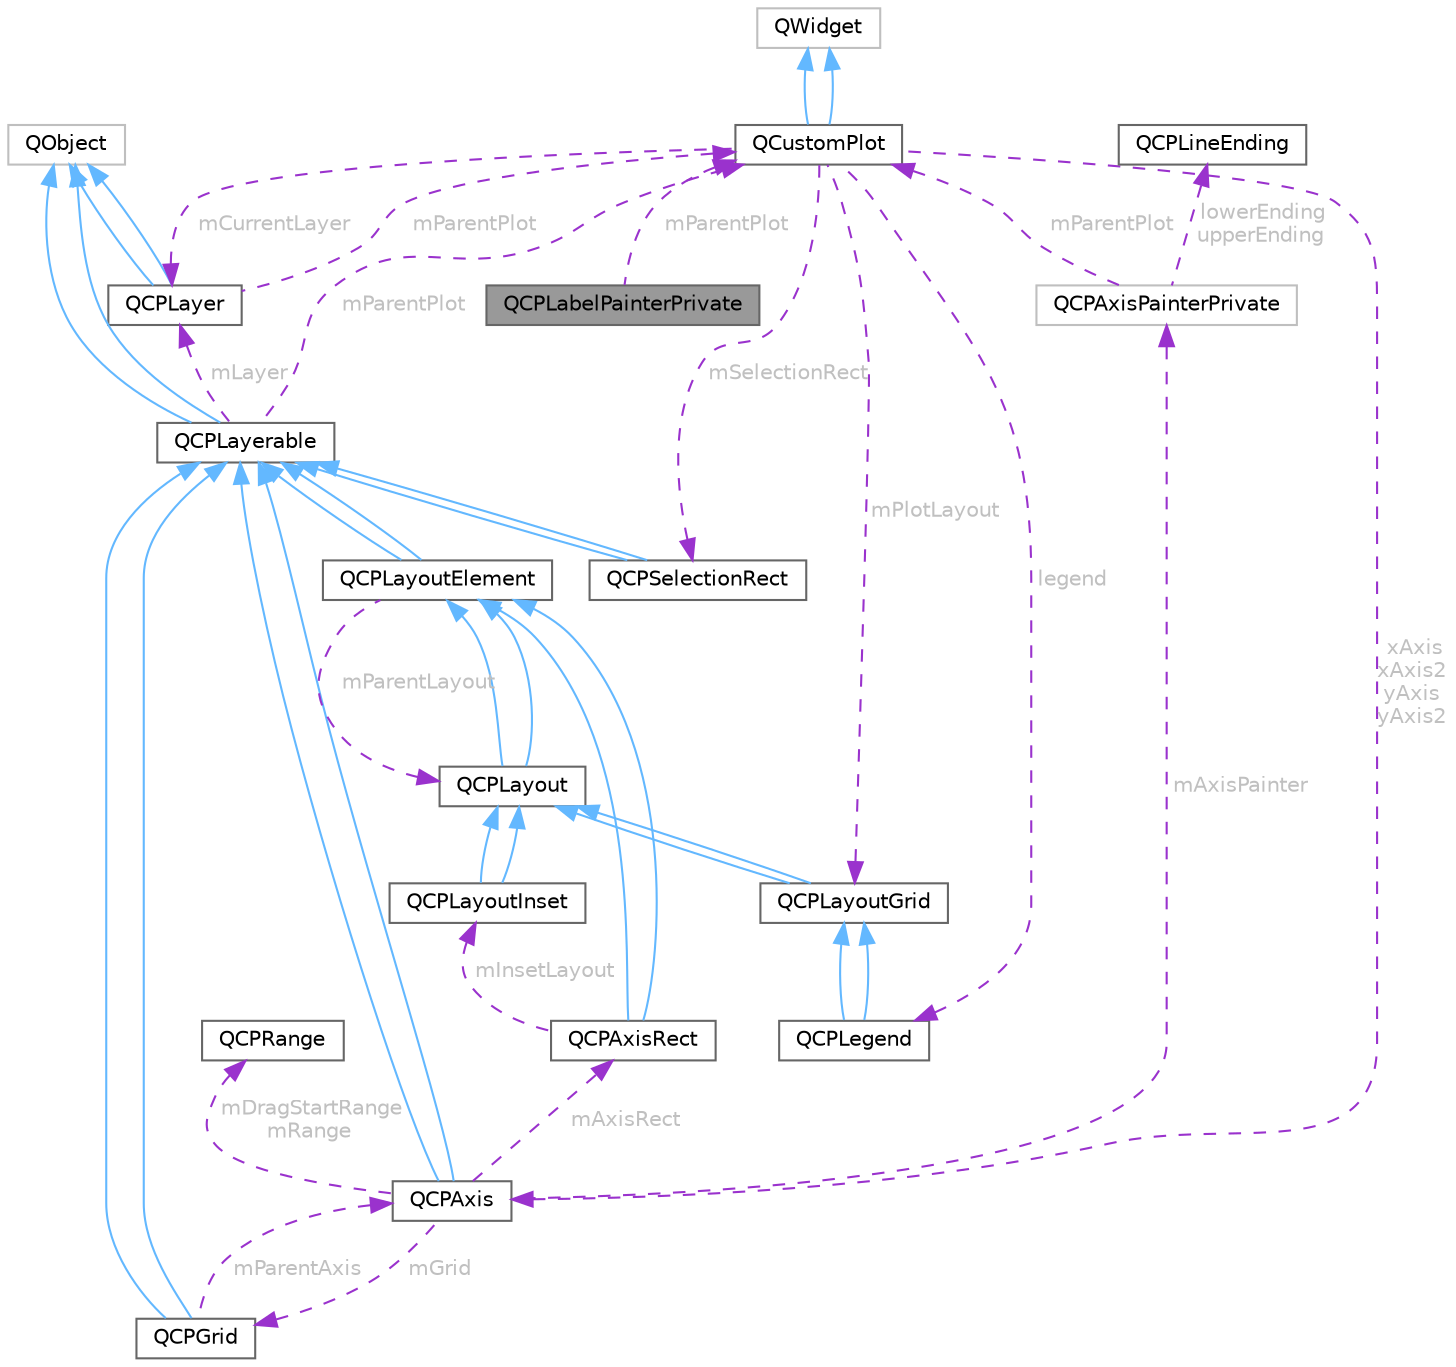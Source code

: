 digraph "QCPLabelPainterPrivate"
{
 // LATEX_PDF_SIZE
  bgcolor="transparent";
  edge [fontname=Helvetica,fontsize=10,labelfontname=Helvetica,labelfontsize=10];
  node [fontname=Helvetica,fontsize=10,shape=box,height=0.2,width=0.4];
  Node1 [id="Node000001",label="QCPLabelPainterPrivate",height=0.2,width=0.4,color="gray40", fillcolor="grey60", style="filled", fontcolor="black",tooltip=" "];
  Node2 -> Node1 [id="edge43_Node000001_Node000002",dir="back",color="darkorchid3",style="dashed",tooltip=" ",label=" mParentPlot",fontcolor="grey" ];
  Node2 [id="Node000002",label="QCustomPlot",height=0.2,width=0.4,color="gray40", fillcolor="white", style="filled",URL="$class_q_custom_plot.html",tooltip="The central class of the library. This is the QWidget which displays the plot and interacts with the ..."];
  Node3 -> Node2 [id="edge44_Node000002_Node000003",dir="back",color="steelblue1",style="solid",tooltip=" "];
  Node3 [id="Node000003",label="QWidget",height=0.2,width=0.4,color="grey75", fillcolor="white", style="filled",tooltip=" "];
  Node3 -> Node2 [id="edge45_Node000002_Node000003",dir="back",color="steelblue1",style="solid",tooltip=" "];
  Node4 -> Node2 [id="edge46_Node000002_Node000004",dir="back",color="darkorchid3",style="dashed",tooltip=" ",label=" xAxis\nxAxis2\nyAxis\nyAxis2",fontcolor="grey" ];
  Node4 [id="Node000004",label="QCPAxis",height=0.2,width=0.4,color="gray40", fillcolor="white", style="filled",URL="$class_q_c_p_axis.html",tooltip="Manages a single axis inside a QCustomPlot."];
  Node5 -> Node4 [id="edge47_Node000004_Node000005",dir="back",color="steelblue1",style="solid",tooltip=" "];
  Node5 [id="Node000005",label="QCPLayerable",height=0.2,width=0.4,color="gray40", fillcolor="white", style="filled",URL="$class_q_c_p_layerable.html",tooltip="Base class for all drawable objects."];
  Node6 -> Node5 [id="edge48_Node000005_Node000006",dir="back",color="steelblue1",style="solid",tooltip=" "];
  Node6 [id="Node000006",label="QObject",height=0.2,width=0.4,color="grey75", fillcolor="white", style="filled",tooltip=" "];
  Node6 -> Node5 [id="edge49_Node000005_Node000006",dir="back",color="steelblue1",style="solid",tooltip=" "];
  Node2 -> Node5 [id="edge50_Node000005_Node000002",dir="back",color="darkorchid3",style="dashed",tooltip=" ",label=" mParentPlot",fontcolor="grey" ];
  Node7 -> Node5 [id="edge51_Node000005_Node000007",dir="back",color="darkorchid3",style="dashed",tooltip=" ",label=" mLayer",fontcolor="grey" ];
  Node7 [id="Node000007",label="QCPLayer",height=0.2,width=0.4,color="gray40", fillcolor="white", style="filled",URL="$class_q_c_p_layer.html",tooltip="A layer that may contain objects, to control the rendering order."];
  Node6 -> Node7 [id="edge52_Node000007_Node000006",dir="back",color="steelblue1",style="solid",tooltip=" "];
  Node6 -> Node7 [id="edge53_Node000007_Node000006",dir="back",color="steelblue1",style="solid",tooltip=" "];
  Node2 -> Node7 [id="edge54_Node000007_Node000002",dir="back",color="darkorchid3",style="dashed",tooltip=" ",label=" mParentPlot",fontcolor="grey" ];
  Node5 -> Node4 [id="edge55_Node000004_Node000005",dir="back",color="steelblue1",style="solid",tooltip=" "];
  Node8 -> Node4 [id="edge56_Node000004_Node000008",dir="back",color="darkorchid3",style="dashed",tooltip=" ",label=" mAxisRect",fontcolor="grey" ];
  Node8 [id="Node000008",label="QCPAxisRect",height=0.2,width=0.4,color="gray40", fillcolor="white", style="filled",URL="$class_q_c_p_axis_rect.html",tooltip="Holds multiple axes and arranges them in a rectangular shape."];
  Node9 -> Node8 [id="edge57_Node000008_Node000009",dir="back",color="steelblue1",style="solid",tooltip=" "];
  Node9 [id="Node000009",label="QCPLayoutElement",height=0.2,width=0.4,color="gray40", fillcolor="white", style="filled",URL="$class_q_c_p_layout_element.html",tooltip="The abstract base class for all objects that form the layout system."];
  Node5 -> Node9 [id="edge58_Node000009_Node000005",dir="back",color="steelblue1",style="solid",tooltip=" "];
  Node5 -> Node9 [id="edge59_Node000009_Node000005",dir="back",color="steelblue1",style="solid",tooltip=" "];
  Node10 -> Node9 [id="edge60_Node000009_Node000010",dir="back",color="darkorchid3",style="dashed",tooltip=" ",label=" mParentLayout",fontcolor="grey" ];
  Node10 [id="Node000010",label="QCPLayout",height=0.2,width=0.4,color="gray40", fillcolor="white", style="filled",URL="$class_q_c_p_layout.html",tooltip="The abstract base class for layouts."];
  Node9 -> Node10 [id="edge61_Node000010_Node000009",dir="back",color="steelblue1",style="solid",tooltip=" "];
  Node9 -> Node10 [id="edge62_Node000010_Node000009",dir="back",color="steelblue1",style="solid",tooltip=" "];
  Node9 -> Node8 [id="edge63_Node000008_Node000009",dir="back",color="steelblue1",style="solid",tooltip=" "];
  Node11 -> Node8 [id="edge64_Node000008_Node000011",dir="back",color="darkorchid3",style="dashed",tooltip=" ",label=" mInsetLayout",fontcolor="grey" ];
  Node11 [id="Node000011",label="QCPLayoutInset",height=0.2,width=0.4,color="gray40", fillcolor="white", style="filled",URL="$class_q_c_p_layout_inset.html",tooltip="A layout that places child elements aligned to the border or arbitrarily positioned."];
  Node10 -> Node11 [id="edge65_Node000011_Node000010",dir="back",color="steelblue1",style="solid",tooltip=" "];
  Node10 -> Node11 [id="edge66_Node000011_Node000010",dir="back",color="steelblue1",style="solid",tooltip=" "];
  Node12 -> Node4 [id="edge67_Node000004_Node000012",dir="back",color="darkorchid3",style="dashed",tooltip=" ",label=" mDragStartRange\nmRange",fontcolor="grey" ];
  Node12 [id="Node000012",label="QCPRange",height=0.2,width=0.4,color="gray40", fillcolor="white", style="filled",URL="$class_q_c_p_range.html",tooltip="Represents the range an axis is encompassing."];
  Node13 -> Node4 [id="edge68_Node000004_Node000013",dir="back",color="darkorchid3",style="dashed",tooltip=" ",label=" mGrid",fontcolor="grey" ];
  Node13 [id="Node000013",label="QCPGrid",height=0.2,width=0.4,color="gray40", fillcolor="white", style="filled",URL="$class_q_c_p_grid.html",tooltip="Responsible for drawing the grid of a QCPAxis."];
  Node5 -> Node13 [id="edge69_Node000013_Node000005",dir="back",color="steelblue1",style="solid",tooltip=" "];
  Node5 -> Node13 [id="edge70_Node000013_Node000005",dir="back",color="steelblue1",style="solid",tooltip=" "];
  Node4 -> Node13 [id="edge71_Node000013_Node000004",dir="back",color="darkorchid3",style="dashed",tooltip=" ",label=" mParentAxis",fontcolor="grey" ];
  Node14 -> Node4 [id="edge72_Node000004_Node000014",dir="back",color="darkorchid3",style="dashed",tooltip=" ",label=" mAxisPainter",fontcolor="grey" ];
  Node14 [id="Node000014",label="QCPAxisPainterPrivate",height=0.2,width=0.4,color="grey75", fillcolor="white", style="filled",URL="$class_q_c_p_axis_painter_private.html",tooltip=" "];
  Node15 -> Node14 [id="edge73_Node000014_Node000015",dir="back",color="darkorchid3",style="dashed",tooltip=" ",label=" lowerEnding\nupperEnding",fontcolor="grey" ];
  Node15 [id="Node000015",label="QCPLineEnding",height=0.2,width=0.4,color="gray40", fillcolor="white", style="filled",URL="$class_q_c_p_line_ending.html",tooltip="Handles the different ending decorations for line-like items."];
  Node2 -> Node14 [id="edge74_Node000014_Node000002",dir="back",color="darkorchid3",style="dashed",tooltip=" ",label=" mParentPlot",fontcolor="grey" ];
  Node16 -> Node2 [id="edge75_Node000002_Node000016",dir="back",color="darkorchid3",style="dashed",tooltip=" ",label=" legend",fontcolor="grey" ];
  Node16 [id="Node000016",label="QCPLegend",height=0.2,width=0.4,color="gray40", fillcolor="white", style="filled",URL="$class_q_c_p_legend.html",tooltip="Manages a legend inside a QCustomPlot."];
  Node17 -> Node16 [id="edge76_Node000016_Node000017",dir="back",color="steelblue1",style="solid",tooltip=" "];
  Node17 [id="Node000017",label="QCPLayoutGrid",height=0.2,width=0.4,color="gray40", fillcolor="white", style="filled",URL="$class_q_c_p_layout_grid.html",tooltip="A layout that arranges child elements in a grid."];
  Node10 -> Node17 [id="edge77_Node000017_Node000010",dir="back",color="steelblue1",style="solid",tooltip=" "];
  Node10 -> Node17 [id="edge78_Node000017_Node000010",dir="back",color="steelblue1",style="solid",tooltip=" "];
  Node17 -> Node16 [id="edge79_Node000016_Node000017",dir="back",color="steelblue1",style="solid",tooltip=" "];
  Node17 -> Node2 [id="edge80_Node000002_Node000017",dir="back",color="darkorchid3",style="dashed",tooltip=" ",label=" mPlotLayout",fontcolor="grey" ];
  Node7 -> Node2 [id="edge81_Node000002_Node000007",dir="back",color="darkorchid3",style="dashed",tooltip=" ",label=" mCurrentLayer",fontcolor="grey" ];
  Node18 -> Node2 [id="edge82_Node000002_Node000018",dir="back",color="darkorchid3",style="dashed",tooltip=" ",label=" mSelectionRect",fontcolor="grey" ];
  Node18 [id="Node000018",label="QCPSelectionRect",height=0.2,width=0.4,color="gray40", fillcolor="white", style="filled",URL="$class_q_c_p_selection_rect.html",tooltip="Provides rect/rubber-band data selection and range zoom interaction."];
  Node5 -> Node18 [id="edge83_Node000018_Node000005",dir="back",color="steelblue1",style="solid",tooltip=" "];
  Node5 -> Node18 [id="edge84_Node000018_Node000005",dir="back",color="steelblue1",style="solid",tooltip=" "];
}
